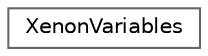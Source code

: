 digraph "Graphical Class Hierarchy"
{
 // LATEX_PDF_SIZE
  bgcolor="transparent";
  edge [fontname=Helvetica,fontsize=10,labelfontname=Helvetica,labelfontsize=10];
  node [fontname=Helvetica,fontsize=10,shape=box,height=0.2,width=0.4];
  rankdir="LR";
  Node0 [id="Node000000",label="XenonVariables",height=0.2,width=0.4,color="grey40", fillcolor="white", style="filled",URL="$d4/d79/classXenonVariables.html",tooltip=" "];
}
